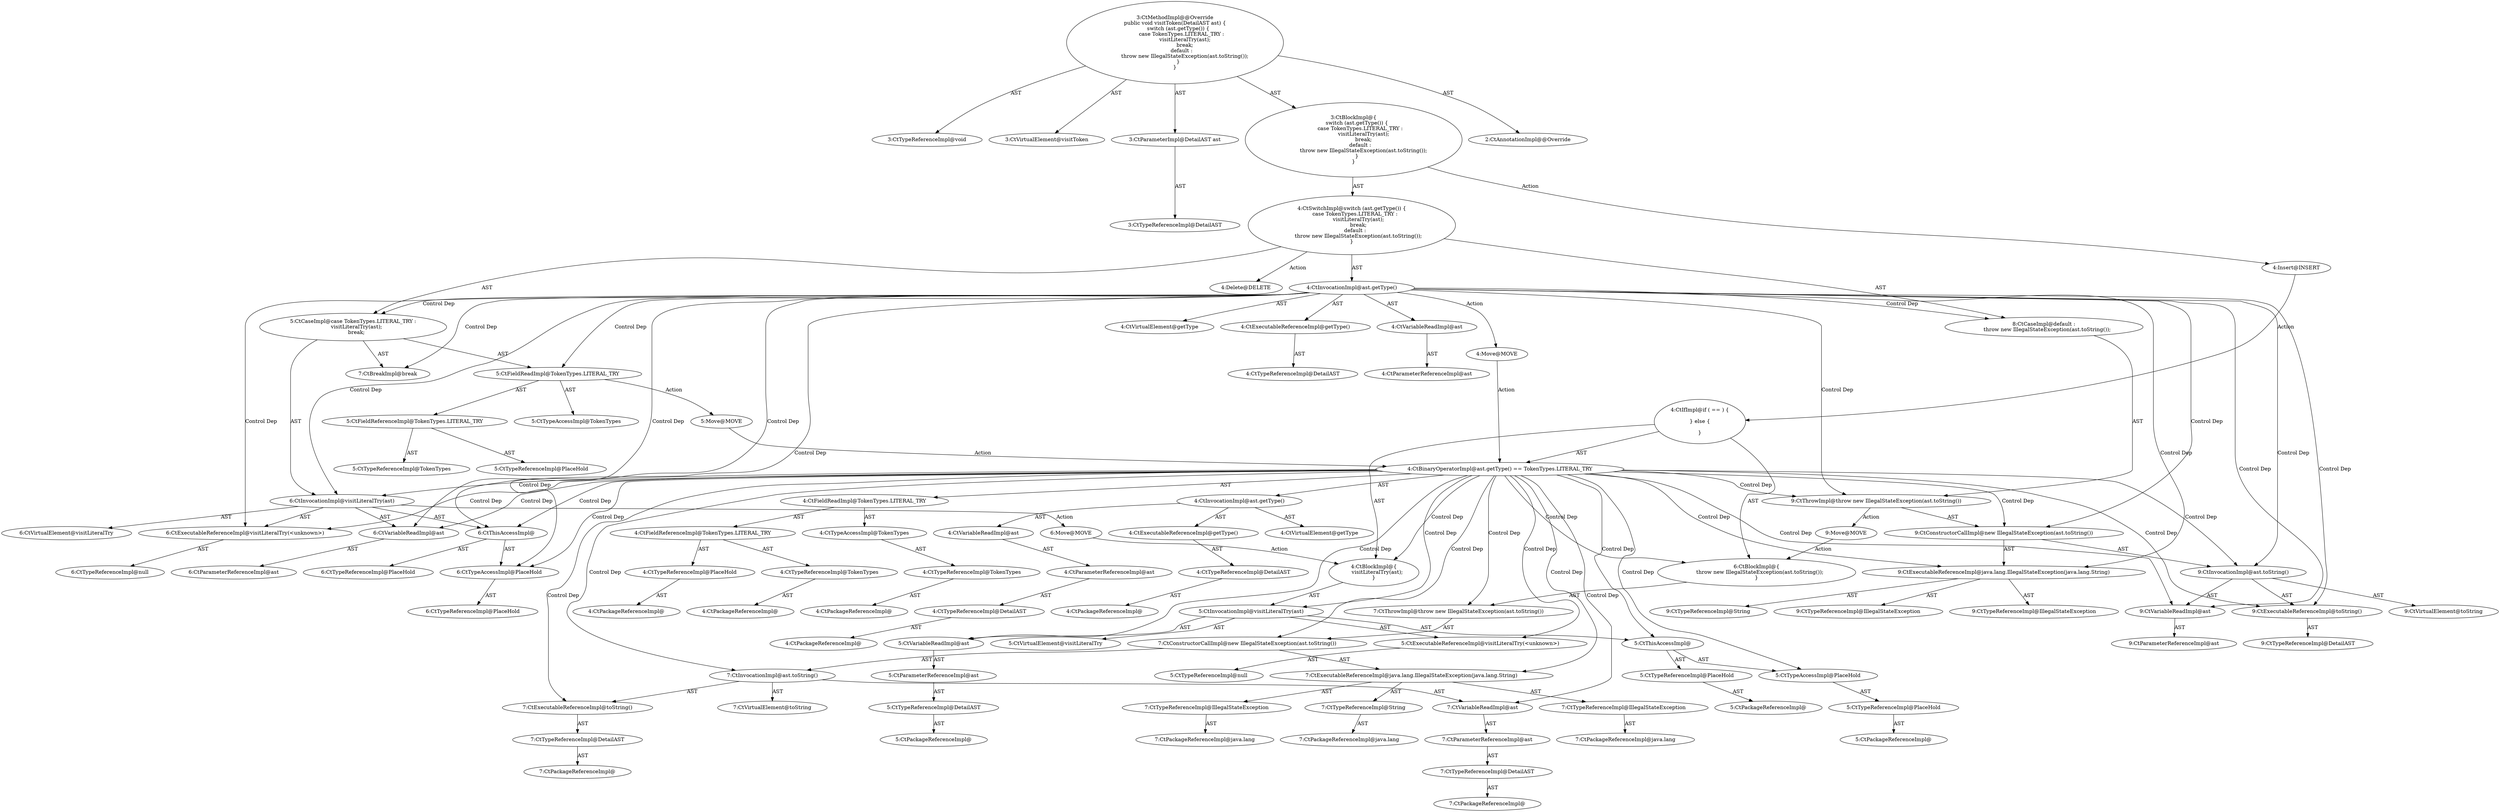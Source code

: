 digraph "visitToken#?,DetailAST" {
0 [label="3:CtTypeReferenceImpl@void" shape=ellipse]
1 [label="3:CtVirtualElement@visitToken" shape=ellipse]
2 [label="3:CtParameterImpl@DetailAST ast" shape=ellipse]
3 [label="3:CtTypeReferenceImpl@DetailAST" shape=ellipse]
4 [label="4:CtExecutableReferenceImpl@getType()" shape=ellipse]
5 [label="4:CtTypeReferenceImpl@DetailAST" shape=ellipse]
6 [label="4:CtVirtualElement@getType" shape=ellipse]
7 [label="4:CtVariableReadImpl@ast" shape=ellipse]
8 [label="4:CtParameterReferenceImpl@ast" shape=ellipse]
9 [label="4:CtInvocationImpl@ast.getType()" shape=ellipse]
10 [label="5:CtFieldReferenceImpl@TokenTypes.LITERAL_TRY" shape=ellipse]
11 [label="5:CtTypeReferenceImpl@TokenTypes" shape=ellipse]
12 [label="5:CtTypeReferenceImpl@PlaceHold" shape=ellipse]
13 [label="5:CtFieldReadImpl@TokenTypes.LITERAL_TRY" shape=ellipse]
14 [label="5:CtTypeAccessImpl@TokenTypes" shape=ellipse]
15 [label="6:CtExecutableReferenceImpl@visitLiteralTry(<unknown>)" shape=ellipse]
16 [label="6:CtTypeReferenceImpl@null" shape=ellipse]
17 [label="6:CtVirtualElement@visitLiteralTry" shape=ellipse]
18 [label="6:CtTypeAccessImpl@PlaceHold" shape=ellipse]
19 [label="6:CtTypeReferenceImpl@PlaceHold" shape=ellipse]
20 [label="6:CtThisAccessImpl@" shape=ellipse]
21 [label="6:CtTypeReferenceImpl@PlaceHold" shape=ellipse]
22 [label="6:CtVariableReadImpl@ast" shape=ellipse]
23 [label="6:CtParameterReferenceImpl@ast" shape=ellipse]
24 [label="6:CtInvocationImpl@visitLiteralTry(ast)" shape=ellipse]
25 [label="7:CtBreakImpl@break" shape=ellipse]
26 [label="5:CtCaseImpl@case TokenTypes.LITERAL_TRY :
    visitLiteralTry(ast);
    break;" shape=ellipse]
27 [label="9:CtExecutableReferenceImpl@java.lang.IllegalStateException(java.lang.String)" shape=ellipse]
28 [label="9:CtTypeReferenceImpl@IllegalStateException" shape=ellipse]
29 [label="9:CtTypeReferenceImpl@IllegalStateException" shape=ellipse]
30 [label="9:CtTypeReferenceImpl@String" shape=ellipse]
31 [label="9:CtExecutableReferenceImpl@toString()" shape=ellipse]
32 [label="9:CtTypeReferenceImpl@DetailAST" shape=ellipse]
33 [label="9:CtVirtualElement@toString" shape=ellipse]
34 [label="9:CtVariableReadImpl@ast" shape=ellipse]
35 [label="9:CtParameterReferenceImpl@ast" shape=ellipse]
36 [label="9:CtInvocationImpl@ast.toString()" shape=ellipse]
37 [label="9:CtConstructorCallImpl@new IllegalStateException(ast.toString())" shape=ellipse]
38 [label="9:CtThrowImpl@throw new IllegalStateException(ast.toString())" shape=ellipse]
39 [label="8:CtCaseImpl@default :
    throw new IllegalStateException(ast.toString());" shape=ellipse]
40 [label="4:CtSwitchImpl@switch (ast.getType()) \{
    case TokenTypes.LITERAL_TRY :
        visitLiteralTry(ast);
        break;
    default :
        throw new IllegalStateException(ast.toString());
\}" shape=ellipse]
41 [label="3:CtBlockImpl@\{
    switch (ast.getType()) \{
        case TokenTypes.LITERAL_TRY :
            visitLiteralTry(ast);
            break;
        default :
            throw new IllegalStateException(ast.toString());
    \}
\}" shape=ellipse]
42 [label="3:CtMethodImpl@@Override
public void visitToken(DetailAST ast) \{
    switch (ast.getType()) \{
        case TokenTypes.LITERAL_TRY :
            visitLiteralTry(ast);
            break;
        default :
            throw new IllegalStateException(ast.toString());
    \}
\}" shape=ellipse]
43 [label="2:CtAnnotationImpl@@Override" shape=ellipse]
44 [label="4:Delete@DELETE" shape=ellipse]
45 [label="4:Insert@INSERT" shape=ellipse]
46 [label="4:CtPackageReferenceImpl@" shape=ellipse]
47 [label="4:CtTypeReferenceImpl@DetailAST" shape=ellipse]
48 [label="4:CtParameterReferenceImpl@ast" shape=ellipse]
49 [label="4:CtVariableReadImpl@ast" shape=ellipse]
50 [label="4:CtPackageReferenceImpl@" shape=ellipse]
51 [label="4:CtTypeReferenceImpl@DetailAST" shape=ellipse]
52 [label="4:CtExecutableReferenceImpl@getType()" shape=ellipse]
53 [label="4:CtInvocationImpl@ast.getType()" shape=ellipse]
54 [label="4:CtVirtualElement@getType" shape=ellipse]
55 [label="4:CtPackageReferenceImpl@" shape=ellipse]
56 [label="4:CtTypeReferenceImpl@TokenTypes" shape=ellipse]
57 [label="4:CtTypeAccessImpl@TokenTypes" shape=ellipse]
58 [label="4:CtPackageReferenceImpl@" shape=ellipse]
59 [label="4:CtTypeReferenceImpl@TokenTypes" shape=ellipse]
60 [label="4:CtPackageReferenceImpl@" shape=ellipse]
61 [label="4:CtTypeReferenceImpl@PlaceHold" shape=ellipse]
62 [label="4:CtFieldReferenceImpl@TokenTypes.LITERAL_TRY" shape=ellipse]
63 [label="4:CtFieldReadImpl@TokenTypes.LITERAL_TRY" shape=ellipse]
64 [label="4:CtBinaryOperatorImpl@ast.getType() == TokenTypes.LITERAL_TRY" shape=ellipse]
65 [label="5:CtPackageReferenceImpl@" shape=ellipse]
66 [label="5:CtTypeReferenceImpl@PlaceHold" shape=ellipse]
67 [label="5:CtPackageReferenceImpl@" shape=ellipse]
68 [label="5:CtTypeReferenceImpl@PlaceHold" shape=ellipse]
69 [label="5:CtTypeAccessImpl@PlaceHold" shape=ellipse]
70 [label="5:CtThisAccessImpl@" shape=ellipse]
71 [label="5:CtTypeReferenceImpl@null" shape=ellipse]
72 [label="5:CtExecutableReferenceImpl@visitLiteralTry(<unknown>)" shape=ellipse]
73 [label="5:CtPackageReferenceImpl@" shape=ellipse]
74 [label="5:CtTypeReferenceImpl@DetailAST" shape=ellipse]
75 [label="5:CtParameterReferenceImpl@ast" shape=ellipse]
76 [label="5:CtVariableReadImpl@ast" shape=ellipse]
77 [label="5:CtInvocationImpl@visitLiteralTry(ast)" shape=ellipse]
78 [label="5:CtVirtualElement@visitLiteralTry" shape=ellipse]
79 [label="4:CtBlockImpl@\{
    visitLiteralTry(ast);
\}" shape=ellipse]
80 [label="7:CtPackageReferenceImpl@java.lang" shape=ellipse]
81 [label="7:CtTypeReferenceImpl@IllegalStateException" shape=ellipse]
82 [label="7:CtPackageReferenceImpl@java.lang" shape=ellipse]
83 [label="7:CtTypeReferenceImpl@IllegalStateException" shape=ellipse]
84 [label="7:CtPackageReferenceImpl@java.lang" shape=ellipse]
85 [label="7:CtTypeReferenceImpl@String" shape=ellipse]
86 [label="7:CtExecutableReferenceImpl@java.lang.IllegalStateException(java.lang.String)" shape=ellipse]
87 [label="7:CtPackageReferenceImpl@" shape=ellipse]
88 [label="7:CtTypeReferenceImpl@DetailAST" shape=ellipse]
89 [label="7:CtParameterReferenceImpl@ast" shape=ellipse]
90 [label="7:CtVariableReadImpl@ast" shape=ellipse]
91 [label="7:CtPackageReferenceImpl@" shape=ellipse]
92 [label="7:CtTypeReferenceImpl@DetailAST" shape=ellipse]
93 [label="7:CtExecutableReferenceImpl@toString()" shape=ellipse]
94 [label="7:CtInvocationImpl@ast.toString()" shape=ellipse]
95 [label="7:CtVirtualElement@toString" shape=ellipse]
96 [label="7:CtConstructorCallImpl@new IllegalStateException(ast.toString())" shape=ellipse]
97 [label="7:CtThrowImpl@throw new IllegalStateException(ast.toString())" shape=ellipse]
98 [label="6:CtBlockImpl@\{
    throw new IllegalStateException(ast.toString());
\}" shape=ellipse]
99 [label="4:CtIfImpl@if ( == ) \{

\} else \{

\}" shape=ellipse]
100 [label="4:Move@MOVE" shape=ellipse]
101 [label="5:Move@MOVE" shape=ellipse]
102 [label="6:Move@MOVE" shape=ellipse]
103 [label="9:Move@MOVE" shape=ellipse]
2 -> 3 [label="AST"];
4 -> 5 [label="AST"];
7 -> 8 [label="AST"];
9 -> 6 [label="AST"];
9 -> 7 [label="AST"];
9 -> 4 [label="AST"];
9 -> 26 [label="Control Dep"];
9 -> 13 [label="Control Dep"];
9 -> 24 [label="Control Dep"];
9 -> 15 [label="Control Dep"];
9 -> 20 [label="Control Dep"];
9 -> 18 [label="Control Dep"];
9 -> 22 [label="Control Dep"];
9 -> 25 [label="Control Dep"];
9 -> 39 [label="Control Dep"];
9 -> 38 [label="Control Dep"];
9 -> 37 [label="Control Dep"];
9 -> 27 [label="Control Dep"];
9 -> 36 [label="Control Dep"];
9 -> 31 [label="Control Dep"];
9 -> 34 [label="Control Dep"];
9 -> 100 [label="Action"];
10 -> 11 [label="AST"];
10 -> 12 [label="AST"];
13 -> 14 [label="AST"];
13 -> 10 [label="AST"];
13 -> 101 [label="Action"];
15 -> 16 [label="AST"];
18 -> 19 [label="AST"];
20 -> 21 [label="AST"];
20 -> 18 [label="AST"];
22 -> 23 [label="AST"];
24 -> 17 [label="AST"];
24 -> 20 [label="AST"];
24 -> 15 [label="AST"];
24 -> 22 [label="AST"];
24 -> 102 [label="Action"];
26 -> 13 [label="AST"];
26 -> 24 [label="AST"];
26 -> 25 [label="AST"];
27 -> 28 [label="AST"];
27 -> 29 [label="AST"];
27 -> 30 [label="AST"];
31 -> 32 [label="AST"];
34 -> 35 [label="AST"];
36 -> 33 [label="AST"];
36 -> 34 [label="AST"];
36 -> 31 [label="AST"];
37 -> 27 [label="AST"];
37 -> 36 [label="AST"];
38 -> 37 [label="AST"];
38 -> 103 [label="Action"];
39 -> 38 [label="AST"];
40 -> 9 [label="AST"];
40 -> 26 [label="AST"];
40 -> 39 [label="AST"];
40 -> 44 [label="Action"];
41 -> 40 [label="AST"];
41 -> 45 [label="Action"];
42 -> 1 [label="AST"];
42 -> 43 [label="AST"];
42 -> 0 [label="AST"];
42 -> 2 [label="AST"];
42 -> 41 [label="AST"];
45 -> 99 [label="Action"];
47 -> 46 [label="AST"];
48 -> 47 [label="AST"];
49 -> 48 [label="AST"];
51 -> 50 [label="AST"];
52 -> 51 [label="AST"];
53 -> 54 [label="AST"];
53 -> 49 [label="AST"];
53 -> 52 [label="AST"];
56 -> 55 [label="AST"];
57 -> 56 [label="AST"];
59 -> 58 [label="AST"];
61 -> 60 [label="AST"];
62 -> 59 [label="AST"];
62 -> 61 [label="AST"];
63 -> 57 [label="AST"];
63 -> 62 [label="AST"];
64 -> 53 [label="AST"];
64 -> 63 [label="AST"];
64 -> 79 [label="Control Dep"];
64 -> 77 [label="Control Dep"];
64 -> 72 [label="Control Dep"];
64 -> 70 [label="Control Dep"];
64 -> 69 [label="Control Dep"];
64 -> 76 [label="Control Dep"];
64 -> 98 [label="Control Dep"];
64 -> 97 [label="Control Dep"];
64 -> 96 [label="Control Dep"];
64 -> 86 [label="Control Dep"];
64 -> 94 [label="Control Dep"];
64 -> 93 [label="Control Dep"];
64 -> 90 [label="Control Dep"];
64 -> 24 [label="Control Dep"];
64 -> 15 [label="Control Dep"];
64 -> 20 [label="Control Dep"];
64 -> 18 [label="Control Dep"];
64 -> 22 [label="Control Dep"];
64 -> 38 [label="Control Dep"];
64 -> 37 [label="Control Dep"];
64 -> 27 [label="Control Dep"];
64 -> 36 [label="Control Dep"];
64 -> 31 [label="Control Dep"];
64 -> 34 [label="Control Dep"];
66 -> 65 [label="AST"];
68 -> 67 [label="AST"];
69 -> 68 [label="AST"];
70 -> 66 [label="AST"];
70 -> 69 [label="AST"];
72 -> 71 [label="AST"];
74 -> 73 [label="AST"];
75 -> 74 [label="AST"];
76 -> 75 [label="AST"];
77 -> 78 [label="AST"];
77 -> 70 [label="AST"];
77 -> 72 [label="AST"];
77 -> 76 [label="AST"];
79 -> 77 [label="AST"];
81 -> 80 [label="AST"];
83 -> 82 [label="AST"];
85 -> 84 [label="AST"];
86 -> 81 [label="AST"];
86 -> 83 [label="AST"];
86 -> 85 [label="AST"];
88 -> 87 [label="AST"];
89 -> 88 [label="AST"];
90 -> 89 [label="AST"];
92 -> 91 [label="AST"];
93 -> 92 [label="AST"];
94 -> 95 [label="AST"];
94 -> 90 [label="AST"];
94 -> 93 [label="AST"];
96 -> 86 [label="AST"];
96 -> 94 [label="AST"];
97 -> 96 [label="AST"];
98 -> 97 [label="AST"];
99 -> 64 [label="AST"];
99 -> 79 [label="AST"];
99 -> 98 [label="AST"];
100 -> 64 [label="Action"];
101 -> 64 [label="Action"];
102 -> 79 [label="Action"];
103 -> 98 [label="Action"];
}